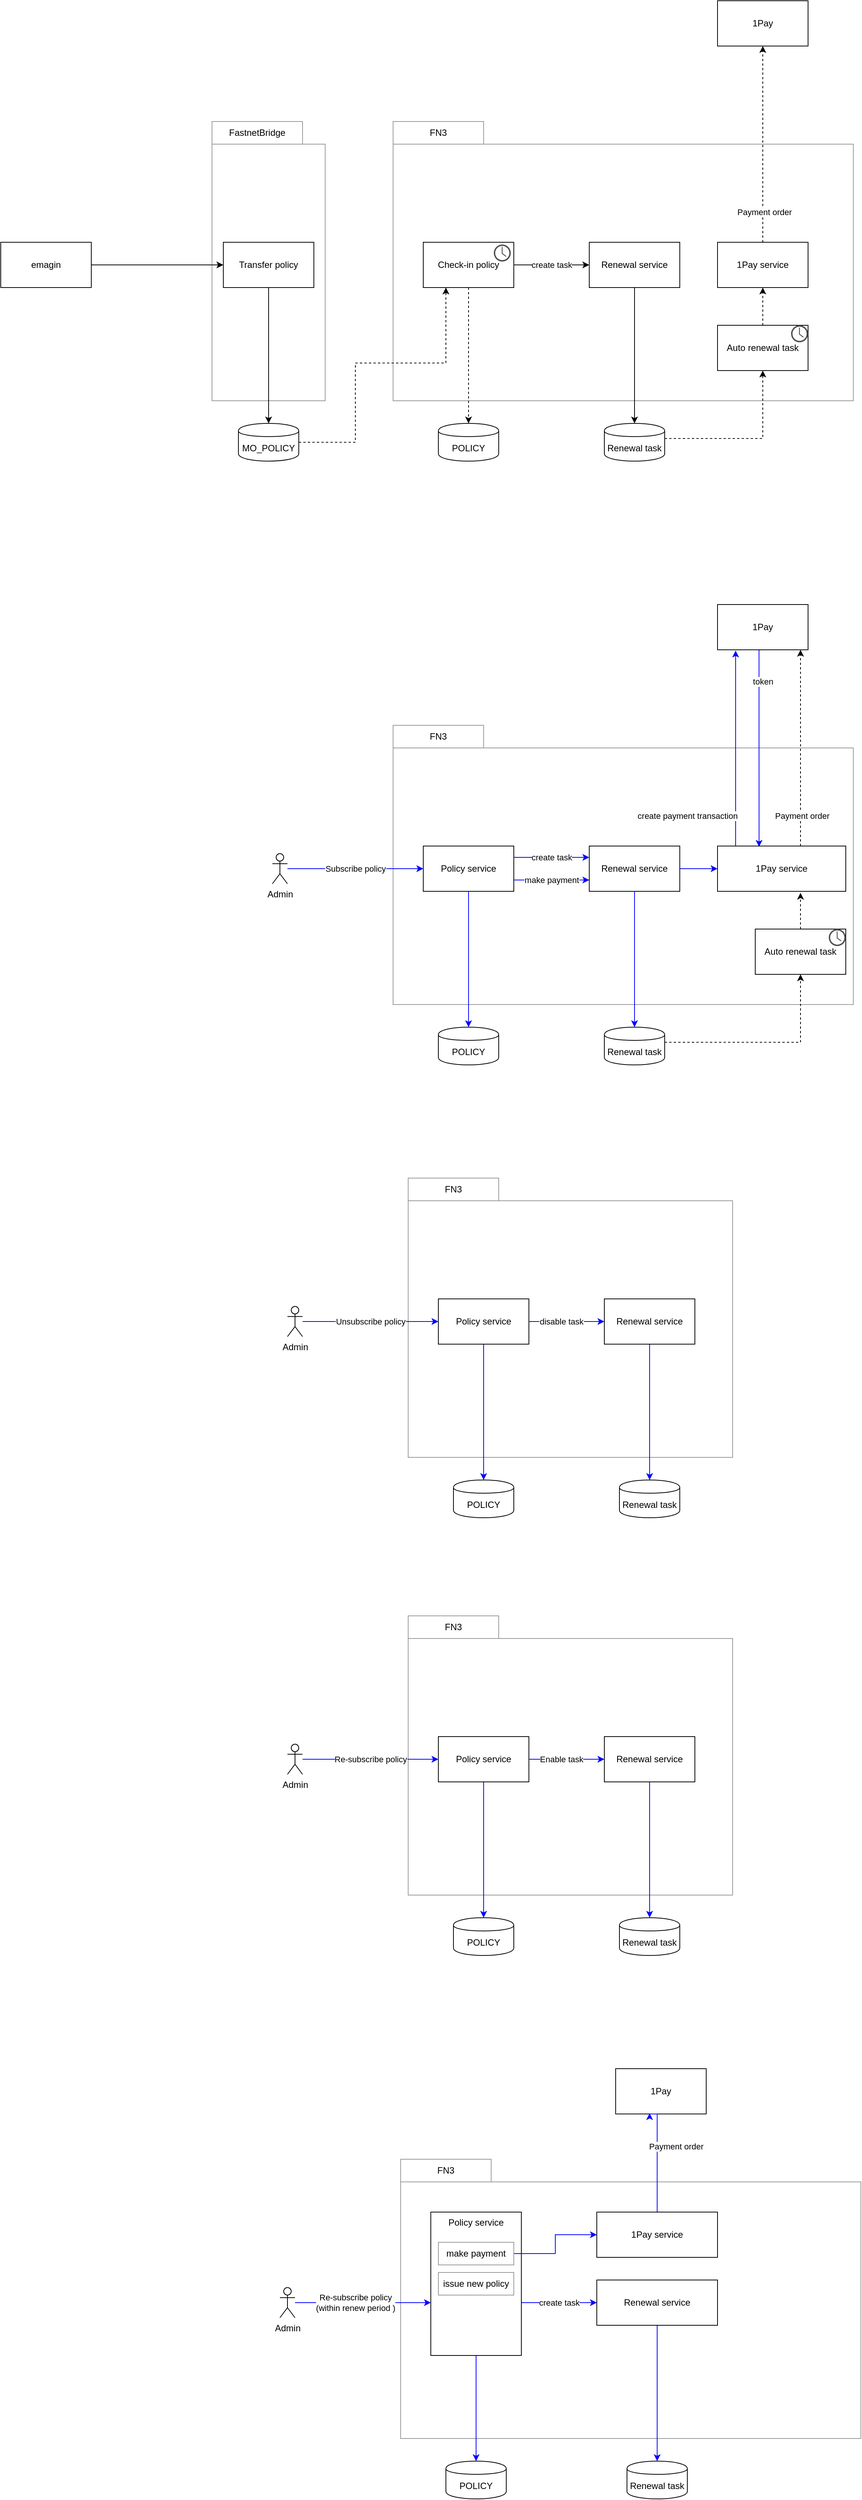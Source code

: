 <mxfile version="13.3.6" type="github">
  <diagram id="EsiJSBqeMG2chazUbQkp" name="Page-1">
    <mxGraphModel dx="2264" dy="1813" grid="1" gridSize="10" guides="1" tooltips="1" connect="1" arrows="1" fold="1" page="1" pageScale="1" pageWidth="850" pageHeight="1100" math="0" shadow="0">
      <root>
        <mxCell id="0" />
        <mxCell id="1" parent="0" />
        <mxCell id="PxB15ZGeAeihP2ugx8_E-18" value="" style="rounded=0;whiteSpace=wrap;html=1;strokeColor=#999999;" vertex="1" parent="1">
          <mxGeometry x="330" y="120" width="610" height="340" as="geometry" />
        </mxCell>
        <mxCell id="PxB15ZGeAeihP2ugx8_E-17" value="" style="rounded=0;whiteSpace=wrap;html=1;strokeColor=#999999;" vertex="1" parent="1">
          <mxGeometry x="90" y="120" width="150" height="340" as="geometry" />
        </mxCell>
        <mxCell id="PxB15ZGeAeihP2ugx8_E-9" style="edgeStyle=orthogonalEdgeStyle;rounded=0;orthogonalLoop=1;jettySize=auto;html=1;entryX=0;entryY=0.5;entryDx=0;entryDy=0;" edge="1" parent="1" source="PxB15ZGeAeihP2ugx8_E-1" target="PxB15ZGeAeihP2ugx8_E-2">
          <mxGeometry relative="1" as="geometry" />
        </mxCell>
        <mxCell id="PxB15ZGeAeihP2ugx8_E-1" value="emagin" style="rounded=0;whiteSpace=wrap;html=1;" vertex="1" parent="1">
          <mxGeometry x="-190" y="250" width="120" height="60" as="geometry" />
        </mxCell>
        <mxCell id="PxB15ZGeAeihP2ugx8_E-10" style="edgeStyle=orthogonalEdgeStyle;rounded=0;orthogonalLoop=1;jettySize=auto;html=1;entryX=0.5;entryY=0;entryDx=0;entryDy=0;" edge="1" parent="1" source="PxB15ZGeAeihP2ugx8_E-2" target="PxB15ZGeAeihP2ugx8_E-8">
          <mxGeometry relative="1" as="geometry" />
        </mxCell>
        <mxCell id="PxB15ZGeAeihP2ugx8_E-2" value="Transfer policy" style="rounded=0;whiteSpace=wrap;html=1;" vertex="1" parent="1">
          <mxGeometry x="105" y="250" width="120" height="60" as="geometry" />
        </mxCell>
        <mxCell id="PxB15ZGeAeihP2ugx8_E-5" value="FastnetBridge" style="rounded=0;whiteSpace=wrap;html=1;strokeColor=#999999;" vertex="1" parent="1">
          <mxGeometry x="90" y="90" width="120" height="30" as="geometry" />
        </mxCell>
        <mxCell id="PxB15ZGeAeihP2ugx8_E-24" style="edgeStyle=orthogonalEdgeStyle;rounded=0;orthogonalLoop=1;jettySize=auto;html=1;dashed=1;" edge="1" parent="1" source="PxB15ZGeAeihP2ugx8_E-8" target="PxB15ZGeAeihP2ugx8_E-11">
          <mxGeometry relative="1" as="geometry">
            <Array as="points">
              <mxPoint x="280" y="515" />
              <mxPoint x="280" y="410" />
              <mxPoint x="400" y="410" />
            </Array>
          </mxGeometry>
        </mxCell>
        <mxCell id="PxB15ZGeAeihP2ugx8_E-8" value="MO_POLICY" style="shape=cylinder;whiteSpace=wrap;html=1;boundedLbl=1;backgroundOutline=1;" vertex="1" parent="1">
          <mxGeometry x="125" y="490" width="80" height="50" as="geometry" />
        </mxCell>
        <mxCell id="PxB15ZGeAeihP2ugx8_E-25" style="edgeStyle=orthogonalEdgeStyle;rounded=0;orthogonalLoop=1;jettySize=auto;html=1;entryX=0.5;entryY=0;entryDx=0;entryDy=0;dashed=1;" edge="1" parent="1" source="PxB15ZGeAeihP2ugx8_E-11" target="PxB15ZGeAeihP2ugx8_E-13">
          <mxGeometry relative="1" as="geometry" />
        </mxCell>
        <mxCell id="PxB15ZGeAeihP2ugx8_E-26" value="create task" style="edgeStyle=orthogonalEdgeStyle;rounded=0;orthogonalLoop=1;jettySize=auto;html=1;" edge="1" parent="1" source="PxB15ZGeAeihP2ugx8_E-11" target="PxB15ZGeAeihP2ugx8_E-12">
          <mxGeometry relative="1" as="geometry" />
        </mxCell>
        <mxCell id="PxB15ZGeAeihP2ugx8_E-11" value="Check-in policy" style="rounded=0;whiteSpace=wrap;html=1;" vertex="1" parent="1">
          <mxGeometry x="370" y="250" width="120" height="60" as="geometry" />
        </mxCell>
        <mxCell id="PxB15ZGeAeihP2ugx8_E-27" style="edgeStyle=orthogonalEdgeStyle;rounded=0;orthogonalLoop=1;jettySize=auto;html=1;entryX=0.5;entryY=0;entryDx=0;entryDy=0;" edge="1" parent="1" source="PxB15ZGeAeihP2ugx8_E-12" target="PxB15ZGeAeihP2ugx8_E-20">
          <mxGeometry relative="1" as="geometry" />
        </mxCell>
        <mxCell id="PxB15ZGeAeihP2ugx8_E-12" value="Renewal service" style="rounded=0;whiteSpace=wrap;html=1;" vertex="1" parent="1">
          <mxGeometry x="590" y="250" width="120" height="60" as="geometry" />
        </mxCell>
        <mxCell id="PxB15ZGeAeihP2ugx8_E-13" value="POLICY" style="shape=cylinder;whiteSpace=wrap;html=1;boundedLbl=1;backgroundOutline=1;" vertex="1" parent="1">
          <mxGeometry x="390" y="490" width="80" height="50" as="geometry" />
        </mxCell>
        <mxCell id="PxB15ZGeAeihP2ugx8_E-14" value="1Pay" style="rounded=0;whiteSpace=wrap;html=1;" vertex="1" parent="1">
          <mxGeometry x="760" y="-70" width="120" height="60" as="geometry" />
        </mxCell>
        <mxCell id="PxB15ZGeAeihP2ugx8_E-28" style="edgeStyle=orthogonalEdgeStyle;rounded=0;orthogonalLoop=1;jettySize=auto;html=1;dashed=1;" edge="1" parent="1" source="PxB15ZGeAeihP2ugx8_E-20" target="PxB15ZGeAeihP2ugx8_E-21">
          <mxGeometry relative="1" as="geometry">
            <Array as="points">
              <mxPoint x="820" y="510" />
            </Array>
          </mxGeometry>
        </mxCell>
        <mxCell id="PxB15ZGeAeihP2ugx8_E-20" value="Renewal task" style="shape=cylinder;whiteSpace=wrap;html=1;boundedLbl=1;backgroundOutline=1;" vertex="1" parent="1">
          <mxGeometry x="610" y="490" width="80" height="50" as="geometry" />
        </mxCell>
        <mxCell id="PxB15ZGeAeihP2ugx8_E-32" style="edgeStyle=orthogonalEdgeStyle;rounded=0;orthogonalLoop=1;jettySize=auto;html=1;entryX=0.5;entryY=1;entryDx=0;entryDy=0;dashed=1;" edge="1" parent="1" source="PxB15ZGeAeihP2ugx8_E-21" target="PxB15ZGeAeihP2ugx8_E-31">
          <mxGeometry relative="1" as="geometry" />
        </mxCell>
        <mxCell id="PxB15ZGeAeihP2ugx8_E-22" value="" style="pointerEvents=1;shadow=0;dashed=0;html=1;strokeColor=none;fillColor=#505050;labelPosition=center;verticalLabelPosition=bottom;verticalAlign=top;outlineConnect=0;align=center;shape=mxgraph.office.concepts.clock;" vertex="1" parent="1">
          <mxGeometry x="463.5" y="253" width="22.5" height="22.5" as="geometry" />
        </mxCell>
        <mxCell id="PxB15ZGeAeihP2ugx8_E-33" style="edgeStyle=orthogonalEdgeStyle;rounded=0;orthogonalLoop=1;jettySize=auto;html=1;entryX=0.5;entryY=1;entryDx=0;entryDy=0;dashed=1;" edge="1" parent="1" source="PxB15ZGeAeihP2ugx8_E-31" target="PxB15ZGeAeihP2ugx8_E-14">
          <mxGeometry relative="1" as="geometry" />
        </mxCell>
        <mxCell id="PxB15ZGeAeihP2ugx8_E-34" value="Payment order" style="edgeLabel;html=1;align=center;verticalAlign=middle;resizable=0;points=[];" vertex="1" connectable="0" parent="PxB15ZGeAeihP2ugx8_E-33">
          <mxGeometry x="-0.692" y="-2" relative="1" as="geometry">
            <mxPoint as="offset" />
          </mxGeometry>
        </mxCell>
        <mxCell id="PxB15ZGeAeihP2ugx8_E-31" value="1Pay service" style="rounded=0;whiteSpace=wrap;html=1;" vertex="1" parent="1">
          <mxGeometry x="760" y="250" width="120" height="60" as="geometry" />
        </mxCell>
        <mxCell id="PxB15ZGeAeihP2ugx8_E-35" value="FN3" style="rounded=0;whiteSpace=wrap;html=1;strokeColor=#999999;" vertex="1" parent="1">
          <mxGeometry x="330" y="90" width="120" height="30" as="geometry" />
        </mxCell>
        <mxCell id="PxB15ZGeAeihP2ugx8_E-38" value="" style="group" vertex="1" connectable="0" parent="1">
          <mxGeometry x="760" y="360" width="120" height="60" as="geometry" />
        </mxCell>
        <mxCell id="PxB15ZGeAeihP2ugx8_E-21" value="Auto renewal task" style="rounded=0;whiteSpace=wrap;html=1;" vertex="1" parent="PxB15ZGeAeihP2ugx8_E-38">
          <mxGeometry width="120" height="60" as="geometry" />
        </mxCell>
        <mxCell id="PxB15ZGeAeihP2ugx8_E-23" value="" style="pointerEvents=1;shadow=0;dashed=0;html=1;strokeColor=none;fillColor=#505050;labelPosition=center;verticalLabelPosition=bottom;verticalAlign=top;outlineConnect=0;align=center;shape=mxgraph.office.concepts.clock;" vertex="1" parent="PxB15ZGeAeihP2ugx8_E-38">
          <mxGeometry x="97.5" width="22.5" height="22.5" as="geometry" />
        </mxCell>
        <mxCell id="PxB15ZGeAeihP2ugx8_E-39" value="" style="rounded=0;whiteSpace=wrap;html=1;strokeColor=#999999;" vertex="1" parent="1">
          <mxGeometry x="330" y="920" width="610" height="340" as="geometry" />
        </mxCell>
        <mxCell id="PxB15ZGeAeihP2ugx8_E-41" value="create task" style="edgeStyle=orthogonalEdgeStyle;rounded=0;orthogonalLoop=1;jettySize=auto;html=1;exitX=1;exitY=0.25;exitDx=0;exitDy=0;strokeColor=#0000FF;" edge="1" parent="1" source="PxB15ZGeAeihP2ugx8_E-58" target="PxB15ZGeAeihP2ugx8_E-44">
          <mxGeometry relative="1" as="geometry">
            <mxPoint x="490" y="1080" as="sourcePoint" />
            <Array as="points">
              <mxPoint x="560" y="1065" />
              <mxPoint x="560" y="1065" />
            </Array>
          </mxGeometry>
        </mxCell>
        <mxCell id="PxB15ZGeAeihP2ugx8_E-43" style="edgeStyle=orthogonalEdgeStyle;rounded=0;orthogonalLoop=1;jettySize=auto;html=1;entryX=0.5;entryY=0;entryDx=0;entryDy=0;strokeColor=#0000FF;" edge="1" parent="1" source="PxB15ZGeAeihP2ugx8_E-44" target="PxB15ZGeAeihP2ugx8_E-48">
          <mxGeometry relative="1" as="geometry" />
        </mxCell>
        <mxCell id="PxB15ZGeAeihP2ugx8_E-62" style="edgeStyle=orthogonalEdgeStyle;rounded=0;orthogonalLoop=1;jettySize=auto;html=1;entryX=0;entryY=0.5;entryDx=0;entryDy=0;strokeColor=#0000FF;" edge="1" parent="1" source="PxB15ZGeAeihP2ugx8_E-44" target="PxB15ZGeAeihP2ugx8_E-53">
          <mxGeometry relative="1" as="geometry" />
        </mxCell>
        <mxCell id="PxB15ZGeAeihP2ugx8_E-44" value="Renewal service" style="rounded=0;whiteSpace=wrap;html=1;" vertex="1" parent="1">
          <mxGeometry x="590" y="1050" width="120" height="60" as="geometry" />
        </mxCell>
        <mxCell id="PxB15ZGeAeihP2ugx8_E-45" value="POLICY" style="shape=cylinder;whiteSpace=wrap;html=1;boundedLbl=1;backgroundOutline=1;" vertex="1" parent="1">
          <mxGeometry x="390" y="1290" width="80" height="50" as="geometry" />
        </mxCell>
        <mxCell id="PxB15ZGeAeihP2ugx8_E-66" style="edgeStyle=orthogonalEdgeStyle;rounded=0;orthogonalLoop=1;jettySize=auto;html=1;entryX=0.324;entryY=0.017;entryDx=0;entryDy=0;entryPerimeter=0;strokeColor=#0000FF;" edge="1" parent="1" source="PxB15ZGeAeihP2ugx8_E-46" target="PxB15ZGeAeihP2ugx8_E-53">
          <mxGeometry relative="1" as="geometry">
            <Array as="points">
              <mxPoint x="815" y="860" />
              <mxPoint x="815" y="860" />
            </Array>
          </mxGeometry>
        </mxCell>
        <mxCell id="PxB15ZGeAeihP2ugx8_E-68" value="token" style="edgeLabel;html=1;align=center;verticalAlign=middle;resizable=0;points=[];" vertex="1" connectable="0" parent="PxB15ZGeAeihP2ugx8_E-66">
          <mxGeometry x="-0.678" relative="1" as="geometry">
            <mxPoint x="5" as="offset" />
          </mxGeometry>
        </mxCell>
        <mxCell id="PxB15ZGeAeihP2ugx8_E-46" value="1Pay" style="rounded=0;whiteSpace=wrap;html=1;" vertex="1" parent="1">
          <mxGeometry x="760" y="730" width="120" height="60" as="geometry" />
        </mxCell>
        <mxCell id="PxB15ZGeAeihP2ugx8_E-47" style="edgeStyle=orthogonalEdgeStyle;rounded=0;orthogonalLoop=1;jettySize=auto;html=1;dashed=1;" edge="1" parent="1" source="PxB15ZGeAeihP2ugx8_E-48" target="PxB15ZGeAeihP2ugx8_E-56">
          <mxGeometry relative="1" as="geometry">
            <Array as="points">
              <mxPoint x="870" y="1310" />
            </Array>
          </mxGeometry>
        </mxCell>
        <mxCell id="PxB15ZGeAeihP2ugx8_E-48" value="Renewal task" style="shape=cylinder;whiteSpace=wrap;html=1;boundedLbl=1;backgroundOutline=1;" vertex="1" parent="1">
          <mxGeometry x="610" y="1290" width="80" height="50" as="geometry" />
        </mxCell>
        <mxCell id="PxB15ZGeAeihP2ugx8_E-51" style="edgeStyle=orthogonalEdgeStyle;rounded=0;orthogonalLoop=1;jettySize=auto;html=1;dashed=1;" edge="1" parent="1" source="PxB15ZGeAeihP2ugx8_E-53">
          <mxGeometry relative="1" as="geometry">
            <mxPoint x="870" y="790" as="targetPoint" />
            <Array as="points">
              <mxPoint x="870" y="790" />
            </Array>
          </mxGeometry>
        </mxCell>
        <mxCell id="PxB15ZGeAeihP2ugx8_E-52" value="Payment order" style="edgeLabel;html=1;align=center;verticalAlign=middle;resizable=0;points=[];" vertex="1" connectable="0" parent="PxB15ZGeAeihP2ugx8_E-51">
          <mxGeometry x="-0.692" y="-2" relative="1" as="geometry">
            <mxPoint as="offset" />
          </mxGeometry>
        </mxCell>
        <mxCell id="PxB15ZGeAeihP2ugx8_E-64" style="edgeStyle=orthogonalEdgeStyle;rounded=0;orthogonalLoop=1;jettySize=auto;html=1;entryX=0.2;entryY=1.017;entryDx=0;entryDy=0;entryPerimeter=0;strokeColor=#0000FF;" edge="1" parent="1" source="PxB15ZGeAeihP2ugx8_E-53" target="PxB15ZGeAeihP2ugx8_E-46">
          <mxGeometry relative="1" as="geometry">
            <Array as="points">
              <mxPoint x="784" y="990" />
              <mxPoint x="784" y="990" />
            </Array>
          </mxGeometry>
        </mxCell>
        <mxCell id="PxB15ZGeAeihP2ugx8_E-67" value="create payment transaction" style="edgeLabel;html=1;align=center;verticalAlign=middle;resizable=0;points=[];" vertex="1" connectable="0" parent="PxB15ZGeAeihP2ugx8_E-64">
          <mxGeometry x="-0.537" y="6" relative="1" as="geometry">
            <mxPoint x="-58" y="20" as="offset" />
          </mxGeometry>
        </mxCell>
        <mxCell id="PxB15ZGeAeihP2ugx8_E-53" value="1Pay service" style="rounded=0;whiteSpace=wrap;html=1;" vertex="1" parent="1">
          <mxGeometry x="760" y="1050" width="170" height="60" as="geometry" />
        </mxCell>
        <mxCell id="PxB15ZGeAeihP2ugx8_E-54" value="FN3" style="rounded=0;whiteSpace=wrap;html=1;strokeColor=#999999;" vertex="1" parent="1">
          <mxGeometry x="330" y="890" width="120" height="30" as="geometry" />
        </mxCell>
        <mxCell id="PxB15ZGeAeihP2ugx8_E-55" value="" style="group" vertex="1" connectable="0" parent="1">
          <mxGeometry x="810" y="1160" width="120" height="60" as="geometry" />
        </mxCell>
        <mxCell id="PxB15ZGeAeihP2ugx8_E-56" value="Auto renewal task" style="rounded=0;whiteSpace=wrap;html=1;" vertex="1" parent="PxB15ZGeAeihP2ugx8_E-55">
          <mxGeometry width="120" height="60" as="geometry" />
        </mxCell>
        <mxCell id="PxB15ZGeAeihP2ugx8_E-57" value="" style="pointerEvents=1;shadow=0;dashed=0;html=1;strokeColor=none;fillColor=#505050;labelPosition=center;verticalLabelPosition=bottom;verticalAlign=top;outlineConnect=0;align=center;shape=mxgraph.office.concepts.clock;" vertex="1" parent="PxB15ZGeAeihP2ugx8_E-55">
          <mxGeometry x="97.5" width="22.5" height="22.5" as="geometry" />
        </mxCell>
        <mxCell id="PxB15ZGeAeihP2ugx8_E-63" value="make payment" style="edgeStyle=orthogonalEdgeStyle;rounded=0;orthogonalLoop=1;jettySize=auto;html=1;entryX=0;entryY=0.75;entryDx=0;entryDy=0;strokeColor=#0000FF;" edge="1" parent="1" source="PxB15ZGeAeihP2ugx8_E-58" target="PxB15ZGeAeihP2ugx8_E-44">
          <mxGeometry relative="1" as="geometry">
            <Array as="points">
              <mxPoint x="520" y="1095" />
              <mxPoint x="520" y="1095" />
            </Array>
          </mxGeometry>
        </mxCell>
        <mxCell id="PxB15ZGeAeihP2ugx8_E-71" style="edgeStyle=orthogonalEdgeStyle;rounded=0;orthogonalLoop=1;jettySize=auto;html=1;entryX=0.5;entryY=0;entryDx=0;entryDy=0;strokeColor=#0000FF;" edge="1" parent="1" source="PxB15ZGeAeihP2ugx8_E-58" target="PxB15ZGeAeihP2ugx8_E-45">
          <mxGeometry relative="1" as="geometry" />
        </mxCell>
        <mxCell id="PxB15ZGeAeihP2ugx8_E-58" value="Policy service" style="rounded=0;whiteSpace=wrap;html=1;" vertex="1" parent="1">
          <mxGeometry x="370" y="1050" width="120" height="60" as="geometry" />
        </mxCell>
        <mxCell id="PxB15ZGeAeihP2ugx8_E-60" value="Subscribe policy" style="edgeStyle=orthogonalEdgeStyle;rounded=0;orthogonalLoop=1;jettySize=auto;html=1;entryX=0;entryY=0.5;entryDx=0;entryDy=0;strokeColor=#0000FF;" edge="1" parent="1" source="PxB15ZGeAeihP2ugx8_E-59" target="PxB15ZGeAeihP2ugx8_E-58">
          <mxGeometry relative="1" as="geometry" />
        </mxCell>
        <mxCell id="PxB15ZGeAeihP2ugx8_E-59" value="Admin" style="shape=umlActor;verticalLabelPosition=bottom;verticalAlign=top;html=1;outlineConnect=0;" vertex="1" parent="1">
          <mxGeometry x="170" y="1060" width="20" height="40" as="geometry" />
        </mxCell>
        <mxCell id="PxB15ZGeAeihP2ugx8_E-69" style="edgeStyle=orthogonalEdgeStyle;rounded=0;orthogonalLoop=1;jettySize=auto;html=1;entryX=0.647;entryY=1.033;entryDx=0;entryDy=0;entryPerimeter=0;dashed=1;" edge="1" parent="1" source="PxB15ZGeAeihP2ugx8_E-56" target="PxB15ZGeAeihP2ugx8_E-53">
          <mxGeometry relative="1" as="geometry" />
        </mxCell>
        <mxCell id="PxB15ZGeAeihP2ugx8_E-72" value="" style="rounded=0;whiteSpace=wrap;html=1;strokeColor=#999999;" vertex="1" parent="1">
          <mxGeometry x="350" y="1520" width="430" height="340" as="geometry" />
        </mxCell>
        <mxCell id="PxB15ZGeAeihP2ugx8_E-73" value="disable task" style="edgeStyle=orthogonalEdgeStyle;rounded=0;orthogonalLoop=1;jettySize=auto;html=1;exitX=1;exitY=0.25;exitDx=0;exitDy=0;strokeColor=#0000FF;" edge="1" parent="1" source="PxB15ZGeAeihP2ugx8_E-89" target="PxB15ZGeAeihP2ugx8_E-76">
          <mxGeometry relative="1" as="geometry">
            <mxPoint x="510" y="1680" as="sourcePoint" />
            <Array as="points">
              <mxPoint x="510" y="1680" />
            </Array>
          </mxGeometry>
        </mxCell>
        <mxCell id="PxB15ZGeAeihP2ugx8_E-74" style="edgeStyle=orthogonalEdgeStyle;rounded=0;orthogonalLoop=1;jettySize=auto;html=1;entryX=0.5;entryY=0;entryDx=0;entryDy=0;strokeColor=#0000FF;" edge="1" parent="1" source="PxB15ZGeAeihP2ugx8_E-76" target="PxB15ZGeAeihP2ugx8_E-79">
          <mxGeometry relative="1" as="geometry" />
        </mxCell>
        <mxCell id="PxB15ZGeAeihP2ugx8_E-76" value="Renewal service" style="rounded=0;whiteSpace=wrap;html=1;" vertex="1" parent="1">
          <mxGeometry x="610" y="1650" width="120" height="60" as="geometry" />
        </mxCell>
        <mxCell id="PxB15ZGeAeihP2ugx8_E-77" value="POLICY" style="shape=cylinder;whiteSpace=wrap;html=1;boundedLbl=1;backgroundOutline=1;" vertex="1" parent="1">
          <mxGeometry x="410" y="1890" width="80" height="50" as="geometry" />
        </mxCell>
        <mxCell id="PxB15ZGeAeihP2ugx8_E-79" value="Renewal task" style="shape=cylinder;whiteSpace=wrap;html=1;boundedLbl=1;backgroundOutline=1;" vertex="1" parent="1">
          <mxGeometry x="630" y="1890" width="80" height="50" as="geometry" />
        </mxCell>
        <mxCell id="PxB15ZGeAeihP2ugx8_E-83" value="FN3" style="rounded=0;whiteSpace=wrap;html=1;strokeColor=#999999;" vertex="1" parent="1">
          <mxGeometry x="350" y="1490" width="120" height="30" as="geometry" />
        </mxCell>
        <mxCell id="PxB15ZGeAeihP2ugx8_E-88" style="edgeStyle=orthogonalEdgeStyle;rounded=0;orthogonalLoop=1;jettySize=auto;html=1;entryX=0.5;entryY=0;entryDx=0;entryDy=0;strokeColor=#0000FF;" edge="1" parent="1" source="PxB15ZGeAeihP2ugx8_E-89" target="PxB15ZGeAeihP2ugx8_E-77">
          <mxGeometry relative="1" as="geometry" />
        </mxCell>
        <mxCell id="PxB15ZGeAeihP2ugx8_E-89" value="Policy service" style="rounded=0;whiteSpace=wrap;html=1;" vertex="1" parent="1">
          <mxGeometry x="390" y="1650" width="120" height="60" as="geometry" />
        </mxCell>
        <mxCell id="PxB15ZGeAeihP2ugx8_E-90" value="Unsubscribe policy" style="edgeStyle=orthogonalEdgeStyle;rounded=0;orthogonalLoop=1;jettySize=auto;html=1;entryX=0;entryY=0.5;entryDx=0;entryDy=0;strokeColor=#0000FF;" edge="1" parent="1" source="PxB15ZGeAeihP2ugx8_E-91" target="PxB15ZGeAeihP2ugx8_E-89">
          <mxGeometry relative="1" as="geometry" />
        </mxCell>
        <mxCell id="PxB15ZGeAeihP2ugx8_E-91" value="Admin" style="shape=umlActor;verticalLabelPosition=bottom;verticalAlign=top;html=1;outlineConnect=0;" vertex="1" parent="1">
          <mxGeometry x="190" y="1660" width="20" height="40" as="geometry" />
        </mxCell>
        <mxCell id="PxB15ZGeAeihP2ugx8_E-93" value="" style="rounded=0;whiteSpace=wrap;html=1;strokeColor=#999999;" vertex="1" parent="1">
          <mxGeometry x="350" y="2100" width="430" height="340" as="geometry" />
        </mxCell>
        <mxCell id="PxB15ZGeAeihP2ugx8_E-94" value="Enable task" style="edgeStyle=orthogonalEdgeStyle;rounded=0;orthogonalLoop=1;jettySize=auto;html=1;exitX=1;exitY=0.25;exitDx=0;exitDy=0;strokeColor=#0000FF;" edge="1" parent="1" source="PxB15ZGeAeihP2ugx8_E-101" target="PxB15ZGeAeihP2ugx8_E-96">
          <mxGeometry relative="1" as="geometry">
            <mxPoint x="510" y="2260" as="sourcePoint" />
            <Array as="points">
              <mxPoint x="510" y="2260" />
            </Array>
          </mxGeometry>
        </mxCell>
        <mxCell id="PxB15ZGeAeihP2ugx8_E-95" style="edgeStyle=orthogonalEdgeStyle;rounded=0;orthogonalLoop=1;jettySize=auto;html=1;entryX=0.5;entryY=0;entryDx=0;entryDy=0;strokeColor=#0000FF;" edge="1" parent="1" source="PxB15ZGeAeihP2ugx8_E-96" target="PxB15ZGeAeihP2ugx8_E-98">
          <mxGeometry relative="1" as="geometry" />
        </mxCell>
        <mxCell id="PxB15ZGeAeihP2ugx8_E-96" value="Renewal service" style="rounded=0;whiteSpace=wrap;html=1;" vertex="1" parent="1">
          <mxGeometry x="610" y="2230" width="120" height="60" as="geometry" />
        </mxCell>
        <mxCell id="PxB15ZGeAeihP2ugx8_E-97" value="POLICY" style="shape=cylinder;whiteSpace=wrap;html=1;boundedLbl=1;backgroundOutline=1;" vertex="1" parent="1">
          <mxGeometry x="410" y="2470" width="80" height="50" as="geometry" />
        </mxCell>
        <mxCell id="PxB15ZGeAeihP2ugx8_E-98" value="Renewal task" style="shape=cylinder;whiteSpace=wrap;html=1;boundedLbl=1;backgroundOutline=1;" vertex="1" parent="1">
          <mxGeometry x="630" y="2470" width="80" height="50" as="geometry" />
        </mxCell>
        <mxCell id="PxB15ZGeAeihP2ugx8_E-99" value="FN3" style="rounded=0;whiteSpace=wrap;html=1;strokeColor=#999999;" vertex="1" parent="1">
          <mxGeometry x="350" y="2070" width="120" height="30" as="geometry" />
        </mxCell>
        <mxCell id="PxB15ZGeAeihP2ugx8_E-100" style="edgeStyle=orthogonalEdgeStyle;rounded=0;orthogonalLoop=1;jettySize=auto;html=1;entryX=0.5;entryY=0;entryDx=0;entryDy=0;strokeColor=#0000FF;" edge="1" parent="1" source="PxB15ZGeAeihP2ugx8_E-101" target="PxB15ZGeAeihP2ugx8_E-97">
          <mxGeometry relative="1" as="geometry" />
        </mxCell>
        <mxCell id="PxB15ZGeAeihP2ugx8_E-101" value="Policy service" style="rounded=0;whiteSpace=wrap;html=1;" vertex="1" parent="1">
          <mxGeometry x="390" y="2230" width="120" height="60" as="geometry" />
        </mxCell>
        <mxCell id="PxB15ZGeAeihP2ugx8_E-102" value="Re-subscribe policy" style="edgeStyle=orthogonalEdgeStyle;rounded=0;orthogonalLoop=1;jettySize=auto;html=1;entryX=0;entryY=0.5;entryDx=0;entryDy=0;strokeColor=#0000FF;" edge="1" parent="1" source="PxB15ZGeAeihP2ugx8_E-103" target="PxB15ZGeAeihP2ugx8_E-101">
          <mxGeometry relative="1" as="geometry" />
        </mxCell>
        <mxCell id="PxB15ZGeAeihP2ugx8_E-103" value="Admin" style="shape=umlActor;verticalLabelPosition=bottom;verticalAlign=top;html=1;outlineConnect=0;" vertex="1" parent="1">
          <mxGeometry x="190" y="2240" width="20" height="40" as="geometry" />
        </mxCell>
        <mxCell id="PxB15ZGeAeihP2ugx8_E-104" value="" style="rounded=0;whiteSpace=wrap;html=1;strokeColor=#999999;" vertex="1" parent="1">
          <mxGeometry x="340" y="2820" width="610" height="340" as="geometry" />
        </mxCell>
        <mxCell id="PxB15ZGeAeihP2ugx8_E-106" style="edgeStyle=orthogonalEdgeStyle;rounded=0;orthogonalLoop=1;jettySize=auto;html=1;entryX=0.5;entryY=0;entryDx=0;entryDy=0;strokeColor=#0000FF;" edge="1" parent="1" source="PxB15ZGeAeihP2ugx8_E-108" target="PxB15ZGeAeihP2ugx8_E-114">
          <mxGeometry relative="1" as="geometry" />
        </mxCell>
        <mxCell id="PxB15ZGeAeihP2ugx8_E-108" value="Renewal service" style="rounded=0;whiteSpace=wrap;html=1;" vertex="1" parent="1">
          <mxGeometry x="600" y="2950" width="160" height="60" as="geometry" />
        </mxCell>
        <mxCell id="PxB15ZGeAeihP2ugx8_E-109" value="POLICY" style="shape=cylinder;whiteSpace=wrap;html=1;boundedLbl=1;backgroundOutline=1;" vertex="1" parent="1">
          <mxGeometry x="400" y="3190" width="80" height="50" as="geometry" />
        </mxCell>
        <mxCell id="PxB15ZGeAeihP2ugx8_E-112" value="1Pay" style="rounded=0;whiteSpace=wrap;html=1;" vertex="1" parent="1">
          <mxGeometry x="625" y="2670" width="120" height="60" as="geometry" />
        </mxCell>
        <mxCell id="PxB15ZGeAeihP2ugx8_E-114" value="Renewal task" style="shape=cylinder;whiteSpace=wrap;html=1;boundedLbl=1;backgroundOutline=1;" vertex="1" parent="1">
          <mxGeometry x="640" y="3190" width="80" height="50" as="geometry" />
        </mxCell>
        <mxCell id="PxB15ZGeAeihP2ugx8_E-137" value="Payment order" style="edgeStyle=orthogonalEdgeStyle;rounded=0;orthogonalLoop=1;jettySize=auto;html=1;entryX=0.375;entryY=0.983;entryDx=0;entryDy=0;strokeColor=#0000FF;entryPerimeter=0;" edge="1" parent="1" source="PxB15ZGeAeihP2ugx8_E-119" target="PxB15ZGeAeihP2ugx8_E-112">
          <mxGeometry x="0.231" y="-25" relative="1" as="geometry">
            <Array as="points">
              <mxPoint x="680" y="2730" />
            </Array>
            <mxPoint as="offset" />
          </mxGeometry>
        </mxCell>
        <mxCell id="PxB15ZGeAeihP2ugx8_E-119" value="1Pay service" style="rounded=0;whiteSpace=wrap;html=1;" vertex="1" parent="1">
          <mxGeometry x="600" y="2860" width="160" height="60" as="geometry" />
        </mxCell>
        <mxCell id="PxB15ZGeAeihP2ugx8_E-120" value="FN3" style="rounded=0;whiteSpace=wrap;html=1;strokeColor=#999999;" vertex="1" parent="1">
          <mxGeometry x="340" y="2790" width="120" height="30" as="geometry" />
        </mxCell>
        <mxCell id="PxB15ZGeAeihP2ugx8_E-125" style="edgeStyle=orthogonalEdgeStyle;rounded=0;orthogonalLoop=1;jettySize=auto;html=1;entryX=0.5;entryY=0;entryDx=0;entryDy=0;strokeColor=#0000FF;" edge="1" parent="1" source="PxB15ZGeAeihP2ugx8_E-126" target="PxB15ZGeAeihP2ugx8_E-109">
          <mxGeometry relative="1" as="geometry" />
        </mxCell>
        <mxCell id="PxB15ZGeAeihP2ugx8_E-130" value="create task" style="edgeStyle=orthogonalEdgeStyle;rounded=0;orthogonalLoop=1;jettySize=auto;html=1;entryX=0;entryY=0.5;entryDx=0;entryDy=0;strokeColor=#0000FF;" edge="1" parent="1" source="PxB15ZGeAeihP2ugx8_E-126" target="PxB15ZGeAeihP2ugx8_E-108">
          <mxGeometry relative="1" as="geometry">
            <Array as="points">
              <mxPoint x="530" y="2980" />
              <mxPoint x="530" y="2980" />
            </Array>
          </mxGeometry>
        </mxCell>
        <mxCell id="PxB15ZGeAeihP2ugx8_E-126" value="Policy service" style="rounded=0;whiteSpace=wrap;html=1;align=center;verticalAlign=top;" vertex="1" parent="1">
          <mxGeometry x="380" y="2860" width="120" height="190" as="geometry" />
        </mxCell>
        <mxCell id="PxB15ZGeAeihP2ugx8_E-127" value="Re-subscribe policy&lt;br&gt;(within renew period )" style="edgeStyle=orthogonalEdgeStyle;rounded=0;orthogonalLoop=1;jettySize=auto;html=1;strokeColor=#0000FF;" edge="1" parent="1" source="PxB15ZGeAeihP2ugx8_E-128">
          <mxGeometry x="-0.111" relative="1" as="geometry">
            <mxPoint x="380" y="2980" as="targetPoint" />
            <Array as="points">
              <mxPoint x="380" y="2980" />
            </Array>
            <mxPoint as="offset" />
          </mxGeometry>
        </mxCell>
        <mxCell id="PxB15ZGeAeihP2ugx8_E-128" value="Admin" style="shape=umlActor;verticalLabelPosition=bottom;verticalAlign=top;html=1;outlineConnect=0;" vertex="1" parent="1">
          <mxGeometry x="180" y="2960" width="20" height="40" as="geometry" />
        </mxCell>
        <mxCell id="PxB15ZGeAeihP2ugx8_E-134" style="edgeStyle=orthogonalEdgeStyle;rounded=0;orthogonalLoop=1;jettySize=auto;html=1;entryX=0;entryY=0.5;entryDx=0;entryDy=0;strokeColor=#0000FF;" edge="1" parent="1" source="PxB15ZGeAeihP2ugx8_E-131" target="PxB15ZGeAeihP2ugx8_E-119">
          <mxGeometry relative="1" as="geometry" />
        </mxCell>
        <mxCell id="PxB15ZGeAeihP2ugx8_E-131" value="make payment" style="rounded=0;whiteSpace=wrap;html=1;strokeColor=#999999;align=center;" vertex="1" parent="1">
          <mxGeometry x="390" y="2900" width="100" height="30" as="geometry" />
        </mxCell>
        <mxCell id="PxB15ZGeAeihP2ugx8_E-133" value="issue new policy" style="rounded=0;whiteSpace=wrap;html=1;strokeColor=#999999;align=center;" vertex="1" parent="1">
          <mxGeometry x="390" y="2940" width="100" height="30" as="geometry" />
        </mxCell>
      </root>
    </mxGraphModel>
  </diagram>
</mxfile>
